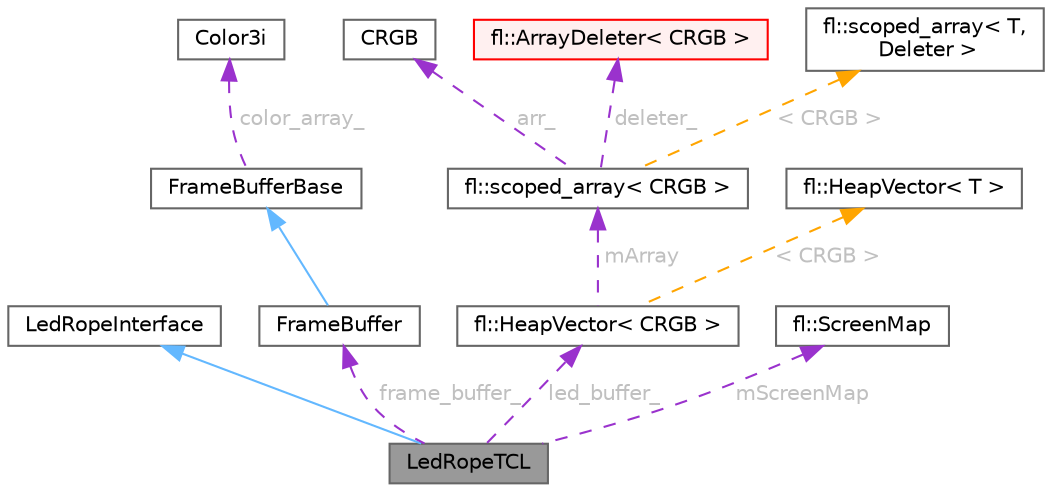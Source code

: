 digraph "LedRopeTCL"
{
 // LATEX_PDF_SIZE
  bgcolor="transparent";
  edge [fontname=Helvetica,fontsize=10,labelfontname=Helvetica,labelfontsize=10];
  node [fontname=Helvetica,fontsize=10,shape=box,height=0.2,width=0.4];
  Node1 [id="Node000001",label="LedRopeTCL",height=0.2,width=0.4,color="gray40", fillcolor="grey60", style="filled", fontcolor="black",tooltip=" "];
  Node2 -> Node1 [id="edge1_Node000001_Node000002",dir="back",color="steelblue1",style="solid",tooltip=" "];
  Node2 [id="Node000002",label="LedRopeInterface",height=0.2,width=0.4,color="gray40", fillcolor="white", style="filled",URL="$d2/d84/class_led_rope_interface.html",tooltip=" "];
  Node3 -> Node1 [id="edge2_Node000001_Node000003",dir="back",color="darkorchid3",style="dashed",tooltip=" ",label=" frame_buffer_",fontcolor="grey" ];
  Node3 [id="Node000003",label="FrameBuffer",height=0.2,width=0.4,color="gray40", fillcolor="white", style="filled",URL="$d8/d23/class_frame_buffer.html",tooltip=" "];
  Node4 -> Node3 [id="edge3_Node000003_Node000004",dir="back",color="steelblue1",style="solid",tooltip=" "];
  Node4 [id="Node000004",label="FrameBufferBase",height=0.2,width=0.4,color="gray40", fillcolor="white", style="filled",URL="$dd/dc5/class_frame_buffer_base.html",tooltip=" "];
  Node5 -> Node4 [id="edge4_Node000004_Node000005",dir="back",color="darkorchid3",style="dashed",tooltip=" ",label=" color_array_",fontcolor="grey" ];
  Node5 [id="Node000005",label="Color3i",height=0.2,width=0.4,color="gray40", fillcolor="white", style="filled",URL="$de/d12/struct_color3i.html",tooltip=" "];
  Node6 -> Node1 [id="edge5_Node000001_Node000006",dir="back",color="darkorchid3",style="dashed",tooltip=" ",label=" led_buffer_",fontcolor="grey" ];
  Node6 [id="Node000006",label="fl::HeapVector\< CRGB \>",height=0.2,width=0.4,color="gray40", fillcolor="white", style="filled",URL="$db/ddd/classfl_1_1_heap_vector.html",tooltip=" "];
  Node7 -> Node6 [id="edge6_Node000006_Node000007",dir="back",color="darkorchid3",style="dashed",tooltip=" ",label=" mArray",fontcolor="grey" ];
  Node7 [id="Node000007",label="fl::scoped_array\< CRGB \>",height=0.2,width=0.4,color="gray40", fillcolor="white", style="filled",URL="$d3/d92/classfl_1_1scoped__array.html",tooltip=" "];
  Node8 -> Node7 [id="edge7_Node000007_Node000008",dir="back",color="darkorchid3",style="dashed",tooltip=" ",label=" arr_",fontcolor="grey" ];
  Node8 [id="Node000008",label="CRGB",height=0.2,width=0.4,color="gray40", fillcolor="white", style="filled",URL="$d7/d82/struct_c_r_g_b.html",tooltip="Representation of an RGB pixel (Red, Green, Blue)"];
  Node9 -> Node7 [id="edge8_Node000007_Node000009",dir="back",color="darkorchid3",style="dashed",tooltip=" ",label=" deleter_",fontcolor="grey" ];
  Node9 [id="Node000009",label="fl::ArrayDeleter\< CRGB \>",height=0.2,width=0.4,color="red", fillcolor="#FFF0F0", style="filled",URL="$df/db6/structfl_1_1_array_deleter.html",tooltip=" "];
  Node11 -> Node7 [id="edge9_Node000007_Node000011",dir="back",color="orange",style="dashed",tooltip=" ",label=" \< CRGB \>",fontcolor="grey" ];
  Node11 [id="Node000011",label="fl::scoped_array\< T,\l Deleter \>",height=0.2,width=0.4,color="gray40", fillcolor="white", style="filled",URL="$d3/d92/classfl_1_1scoped__array.html",tooltip=" "];
  Node12 -> Node6 [id="edge10_Node000006_Node000012",dir="back",color="orange",style="dashed",tooltip=" ",label=" \< CRGB \>",fontcolor="grey" ];
  Node12 [id="Node000012",label="fl::HeapVector\< T \>",height=0.2,width=0.4,color="gray40", fillcolor="white", style="filled",URL="$db/ddd/classfl_1_1_heap_vector.html",tooltip=" "];
  Node13 -> Node1 [id="edge11_Node000001_Node000013",dir="back",color="darkorchid3",style="dashed",tooltip=" ",label=" mScreenMap",fontcolor="grey" ];
  Node13 [id="Node000013",label="fl::ScreenMap",height=0.2,width=0.4,color="gray40", fillcolor="white", style="filled",URL="$d2/d78/classfl_1_1_screen_map.html",tooltip=" "];
}
